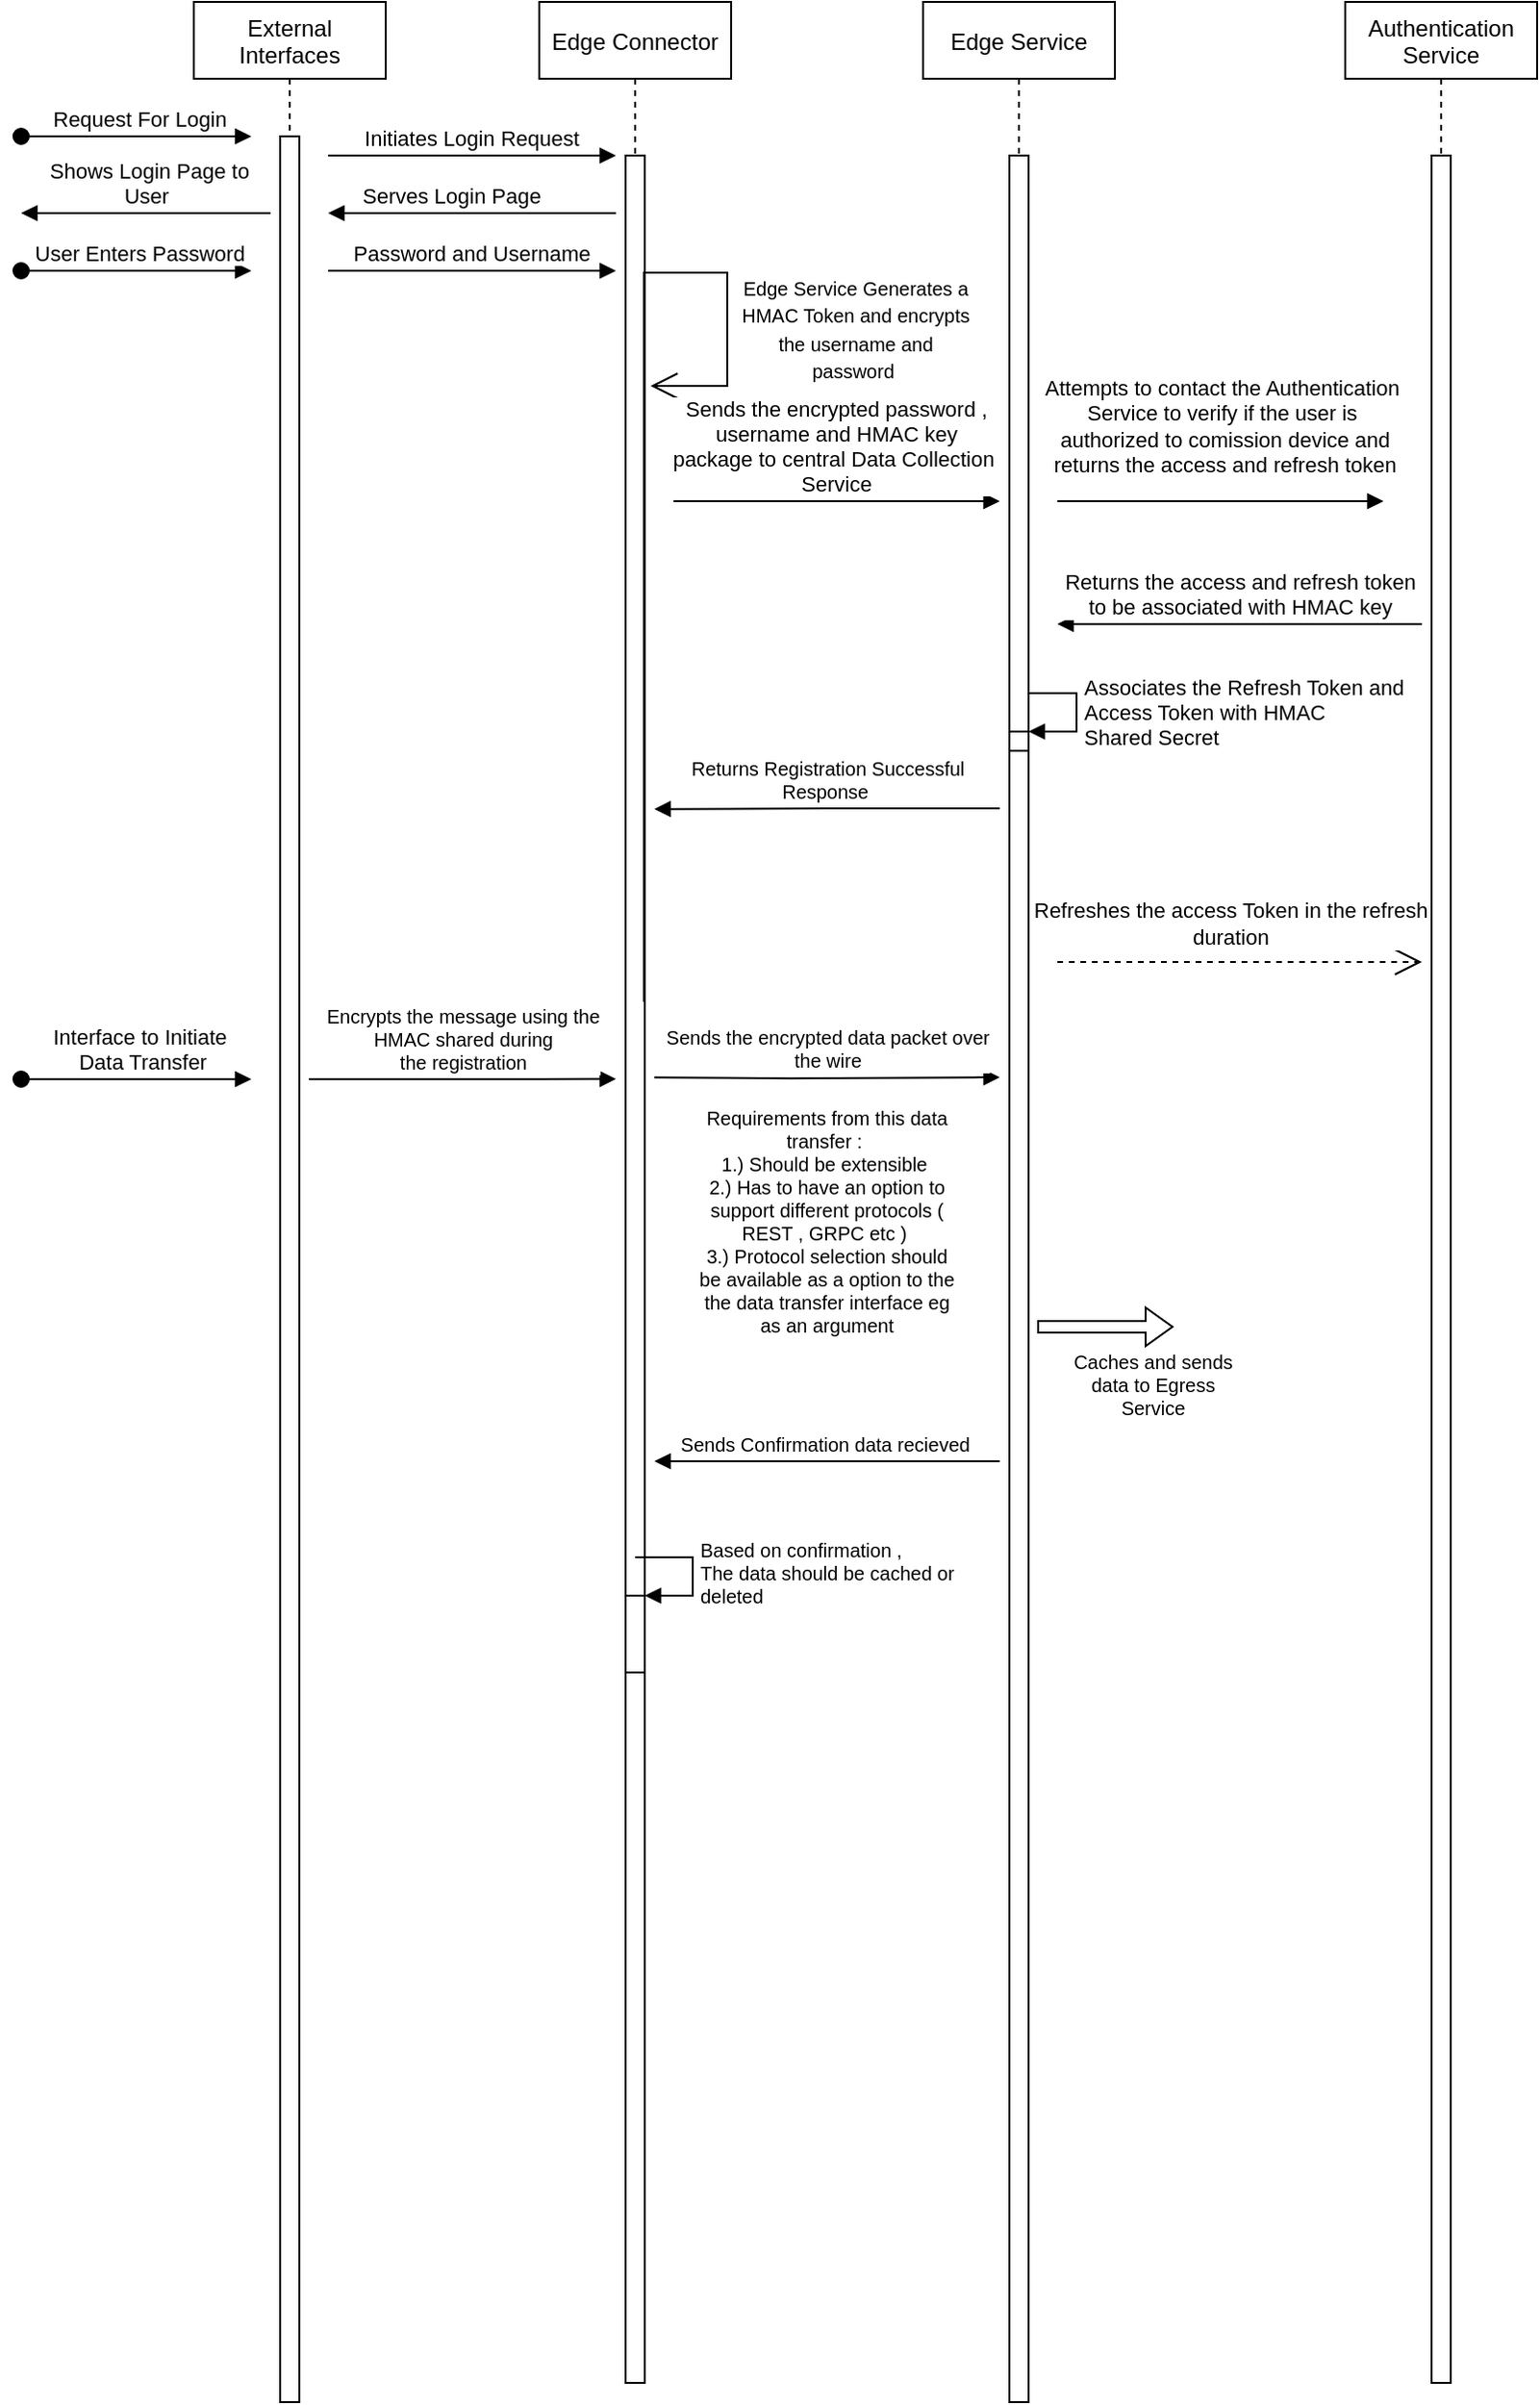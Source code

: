 <mxfile version="15.4.1" type="github">
  <diagram id="kgpKYQtTHZ0yAKxKKP6v" name="Page-1">
    <mxGraphModel dx="981" dy="548" grid="1" gridSize="10" guides="1" tooltips="1" connect="1" arrows="1" fold="1" page="1" pageScale="1" pageWidth="850" pageHeight="1100" math="0" shadow="0">
      <root>
        <mxCell id="0" />
        <mxCell id="1" parent="0" />
        <mxCell id="3nuBFxr9cyL0pnOWT2aG-1" value="External &#xa;Interfaces" style="shape=umlLifeline;perimeter=lifelinePerimeter;container=1;collapsible=0;recursiveResize=0;rounded=0;shadow=0;strokeWidth=1;" parent="1" vertex="1">
          <mxGeometry x="120" y="80" width="100" height="1250" as="geometry" />
        </mxCell>
        <mxCell id="3nuBFxr9cyL0pnOWT2aG-2" value="" style="points=[];perimeter=orthogonalPerimeter;rounded=0;shadow=0;strokeWidth=1;" parent="3nuBFxr9cyL0pnOWT2aG-1" vertex="1">
          <mxGeometry x="45" y="70" width="10" height="1180" as="geometry" />
        </mxCell>
        <mxCell id="3nuBFxr9cyL0pnOWT2aG-3" value="Request For Login" style="verticalAlign=bottom;startArrow=oval;endArrow=block;startSize=8;shadow=0;strokeWidth=1;" parent="3nuBFxr9cyL0pnOWT2aG-1" edge="1">
          <mxGeometry x="0.037" relative="1" as="geometry">
            <mxPoint x="-90" y="70" as="sourcePoint" />
            <mxPoint as="offset" />
            <mxPoint x="30" y="70" as="targetPoint" />
          </mxGeometry>
        </mxCell>
        <mxCell id="LSdL3xvWTVV-aOGhaE8s-8" value="Encrypts the message using the &lt;br&gt;HMAC shared during &lt;br&gt;the registration" style="html=1;verticalAlign=bottom;endArrow=block;rounded=0;fontSize=10;edgeStyle=orthogonalEdgeStyle;entryX=0.4;entryY=0.387;entryDx=0;entryDy=0;entryPerimeter=0;" edge="1" parent="3nuBFxr9cyL0pnOWT2aG-1">
          <mxGeometry width="80" relative="1" as="geometry">
            <mxPoint x="60" y="561" as="sourcePoint" />
            <mxPoint x="220" y="560.88" as="targetPoint" />
            <Array as="points">
              <mxPoint x="180" y="561" />
              <mxPoint x="180" y="561" />
            </Array>
            <mxPoint as="offset" />
          </mxGeometry>
        </mxCell>
        <mxCell id="3nuBFxr9cyL0pnOWT2aG-5" value="Edge Connector" style="shape=umlLifeline;perimeter=lifelinePerimeter;container=1;collapsible=0;recursiveResize=0;rounded=0;shadow=0;strokeWidth=1;" parent="1" vertex="1">
          <mxGeometry x="300" y="80" width="100" height="1240" as="geometry" />
        </mxCell>
        <mxCell id="3nuBFxr9cyL0pnOWT2aG-6" value="" style="points=[];perimeter=orthogonalPerimeter;rounded=0;shadow=0;strokeWidth=1;" parent="3nuBFxr9cyL0pnOWT2aG-5" vertex="1">
          <mxGeometry x="45" y="80" width="10" height="1160" as="geometry" />
        </mxCell>
        <mxCell id="FkkBARwxHouPMtYrCwP6-8" value="" style="endArrow=open;endFill=1;endSize=12;html=1;rounded=0;edgeStyle=orthogonalEdgeStyle;exitX=0.96;exitY=0.38;exitDx=0;exitDy=0;exitPerimeter=0;" parent="3nuBFxr9cyL0pnOWT2aG-5" source="3nuBFxr9cyL0pnOWT2aG-6" edge="1">
          <mxGeometry width="160" relative="1" as="geometry">
            <mxPoint x="60" y="140" as="sourcePoint" />
            <mxPoint x="58" y="200" as="targetPoint" />
            <Array as="points">
              <mxPoint x="98" y="141" />
              <mxPoint x="98" y="200" />
              <mxPoint x="58" y="200" />
            </Array>
          </mxGeometry>
        </mxCell>
        <mxCell id="LSdL3xvWTVV-aOGhaE8s-14" value="" style="html=1;points=[];perimeter=orthogonalPerimeter;fontSize=10;" vertex="1" parent="3nuBFxr9cyL0pnOWT2aG-5">
          <mxGeometry x="45" y="830" width="10" height="40" as="geometry" />
        </mxCell>
        <mxCell id="LSdL3xvWTVV-aOGhaE8s-15" value="Based on confirmation ,&amp;nbsp;&lt;br&gt;The data should be cached or&lt;br&gt;deleted" style="edgeStyle=orthogonalEdgeStyle;html=1;align=left;spacingLeft=2;endArrow=block;rounded=0;entryX=1;entryY=0;fontSize=10;" edge="1" target="LSdL3xvWTVV-aOGhaE8s-14" parent="3nuBFxr9cyL0pnOWT2aG-5">
          <mxGeometry relative="1" as="geometry">
            <mxPoint x="50" y="810" as="sourcePoint" />
            <Array as="points">
              <mxPoint x="80" y="810" />
            </Array>
          </mxGeometry>
        </mxCell>
        <mxCell id="3nuBFxr9cyL0pnOWT2aG-8" value="Initiates Login Request" style="verticalAlign=bottom;endArrow=block;shadow=0;strokeWidth=1;" parent="1" edge="1">
          <mxGeometry relative="1" as="geometry">
            <mxPoint x="190" y="160" as="sourcePoint" />
            <mxPoint x="340" y="160" as="targetPoint" />
          </mxGeometry>
        </mxCell>
        <mxCell id="3nuBFxr9cyL0pnOWT2aG-9" value="Serves Login Page " style="verticalAlign=bottom;endArrow=block;shadow=0;strokeWidth=1;" parent="1" edge="1">
          <mxGeometry x="0.118" relative="1" as="geometry">
            <mxPoint x="340" y="190" as="sourcePoint" />
            <mxPoint x="190" y="190" as="targetPoint" />
            <Array as="points">
              <mxPoint x="250" y="190" />
            </Array>
            <mxPoint as="offset" />
          </mxGeometry>
        </mxCell>
        <mxCell id="FkkBARwxHouPMtYrCwP6-1" value="Edge Service" style="shape=umlLifeline;perimeter=lifelinePerimeter;container=1;collapsible=0;recursiveResize=0;rounded=0;shadow=0;strokeWidth=1;" parent="1" vertex="1">
          <mxGeometry x="500" y="80" width="100" height="1250" as="geometry" />
        </mxCell>
        <mxCell id="FkkBARwxHouPMtYrCwP6-2" value="" style="points=[];perimeter=orthogonalPerimeter;rounded=0;shadow=0;strokeWidth=1;" parent="FkkBARwxHouPMtYrCwP6-1" vertex="1">
          <mxGeometry x="45" y="80" width="10" height="1170" as="geometry" />
        </mxCell>
        <mxCell id="FkkBARwxHouPMtYrCwP6-14" value="Attempts to contact the Authentication&amp;nbsp;&lt;br&gt;Service to verify if the user is&amp;nbsp;&lt;br&gt;authorized to comission device and &lt;br&gt;returns the access and refresh token" style="html=1;verticalAlign=bottom;endArrow=block;rounded=0;edgeStyle=orthogonalEdgeStyle;" parent="FkkBARwxHouPMtYrCwP6-1" edge="1">
          <mxGeometry x="0.015" y="10" width="80" relative="1" as="geometry">
            <mxPoint x="70" y="260" as="sourcePoint" />
            <mxPoint x="240" y="260" as="targetPoint" />
            <mxPoint as="offset" />
          </mxGeometry>
        </mxCell>
        <mxCell id="FkkBARwxHouPMtYrCwP6-18" value="" style="html=1;points=[];perimeter=orthogonalPerimeter;" parent="FkkBARwxHouPMtYrCwP6-1" vertex="1">
          <mxGeometry x="45" y="380" width="10" height="10" as="geometry" />
        </mxCell>
        <mxCell id="FkkBARwxHouPMtYrCwP6-19" value="Associates the Refresh Token and&amp;nbsp;&lt;br&gt;Access Token with HMAC &lt;br&gt;Shared Secret" style="edgeStyle=orthogonalEdgeStyle;html=1;align=left;spacingLeft=2;endArrow=block;rounded=0;entryX=1;entryY=0;" parent="FkkBARwxHouPMtYrCwP6-1" target="FkkBARwxHouPMtYrCwP6-18" edge="1">
          <mxGeometry x="0.72" relative="1" as="geometry">
            <mxPoint x="55" y="540" as="sourcePoint" />
            <Array as="points">
              <mxPoint x="55" y="360" />
              <mxPoint x="80" y="360" />
              <mxPoint x="80" y="380" />
            </Array>
            <mxPoint as="offset" />
          </mxGeometry>
        </mxCell>
        <mxCell id="sv6BP4Xr33kIk13RxKn6-1" value="Refreshes the access Token in the refresh &lt;br&gt;duration" style="endArrow=open;endSize=12;dashed=1;html=1;rounded=0;edgeStyle=orthogonalEdgeStyle;" parent="FkkBARwxHouPMtYrCwP6-1" edge="1">
          <mxGeometry x="-0.053" y="20" width="160" relative="1" as="geometry">
            <mxPoint x="70" y="500" as="sourcePoint" />
            <mxPoint x="260" y="500" as="targetPoint" />
            <mxPoint as="offset" />
            <Array as="points">
              <mxPoint x="70" y="500" />
              <mxPoint x="266" y="500" />
            </Array>
          </mxGeometry>
        </mxCell>
        <mxCell id="FkkBARwxHouPMtYrCwP6-3" value="Shows Login Page to &#xa;User " style="verticalAlign=bottom;endArrow=block;shadow=0;strokeWidth=1;" parent="1" edge="1">
          <mxGeometry x="-0.031" relative="1" as="geometry">
            <mxPoint x="160" y="190" as="sourcePoint" />
            <mxPoint x="30" y="190" as="targetPoint" />
            <Array as="points">
              <mxPoint x="65" y="190" />
            </Array>
            <mxPoint as="offset" />
          </mxGeometry>
        </mxCell>
        <mxCell id="FkkBARwxHouPMtYrCwP6-5" value="User Enters Password" style="verticalAlign=bottom;startArrow=oval;endArrow=block;startSize=8;shadow=0;strokeWidth=1;" parent="1" edge="1">
          <mxGeometry x="0.037" relative="1" as="geometry">
            <mxPoint x="30" y="220" as="sourcePoint" />
            <mxPoint x="150" y="220" as="targetPoint" />
            <mxPoint as="offset" />
          </mxGeometry>
        </mxCell>
        <mxCell id="FkkBARwxHouPMtYrCwP6-7" value="Password and Username" style="verticalAlign=bottom;endArrow=block;shadow=0;strokeWidth=1;" parent="1" edge="1">
          <mxGeometry relative="1" as="geometry">
            <mxPoint x="190" y="220" as="sourcePoint" />
            <mxPoint x="340" y="220" as="targetPoint" />
          </mxGeometry>
        </mxCell>
        <mxCell id="FkkBARwxHouPMtYrCwP6-10" value="&lt;font style=&quot;font-size: 10px&quot;&gt;Edge Service Generates a HMAC Token and encrypts the username and password&amp;nbsp;&lt;/font&gt;" style="text;html=1;strokeColor=none;fillColor=none;align=center;verticalAlign=middle;whiteSpace=wrap;rounded=0;" parent="1" vertex="1">
          <mxGeometry x="400" y="210" width="130" height="80" as="geometry" />
        </mxCell>
        <mxCell id="FkkBARwxHouPMtYrCwP6-11" value="Sends the encrypted password , &#xa;username and HMAC key &#xa;package to central Data Collection &#xa;Service" style="verticalAlign=bottom;endArrow=block;shadow=0;strokeWidth=1;" parent="1" edge="1">
          <mxGeometry relative="1" as="geometry">
            <mxPoint x="370" y="340" as="sourcePoint" />
            <mxPoint x="540" y="340" as="targetPoint" />
          </mxGeometry>
        </mxCell>
        <mxCell id="FkkBARwxHouPMtYrCwP6-12" value="Authentication &#xa;Service" style="shape=umlLifeline;perimeter=lifelinePerimeter;container=1;collapsible=0;recursiveResize=0;rounded=0;shadow=0;strokeWidth=1;" parent="1" vertex="1">
          <mxGeometry x="720" y="80" width="100" height="1240" as="geometry" />
        </mxCell>
        <mxCell id="FkkBARwxHouPMtYrCwP6-13" value="" style="points=[];perimeter=orthogonalPerimeter;rounded=0;shadow=0;strokeWidth=1;" parent="FkkBARwxHouPMtYrCwP6-12" vertex="1">
          <mxGeometry x="45" y="80" width="10" height="1160" as="geometry" />
        </mxCell>
        <mxCell id="FkkBARwxHouPMtYrCwP6-15" value="Returns the access and refresh token&lt;br&gt;to be associated with HMAC key" style="html=1;verticalAlign=bottom;endArrow=block;rounded=0;edgeStyle=orthogonalEdgeStyle;" parent="1" edge="1">
          <mxGeometry width="80" relative="1" as="geometry">
            <mxPoint x="760" y="404" as="sourcePoint" />
            <mxPoint x="570" y="404" as="targetPoint" />
          </mxGeometry>
        </mxCell>
        <mxCell id="LSdL3xvWTVV-aOGhaE8s-6" value="Returns Registration Successful&lt;br&gt;&amp;nbsp;Response&amp;nbsp;&amp;nbsp;" style="html=1;verticalAlign=bottom;endArrow=block;rounded=0;fontSize=10;edgeStyle=orthogonalEdgeStyle;entryX=0.6;entryY=0.339;entryDx=0;entryDy=0;entryPerimeter=0;exitX=0.4;exitY=0.336;exitDx=0;exitDy=0;exitPerimeter=0;" edge="1" parent="1" source="FkkBARwxHouPMtYrCwP6-1" target="3nuBFxr9cyL0pnOWT2aG-5">
          <mxGeometry width="80" relative="1" as="geometry">
            <mxPoint x="530" y="600" as="sourcePoint" />
            <mxPoint x="700" y="600" as="targetPoint" />
            <Array as="points">
              <mxPoint x="450" y="500" />
            </Array>
          </mxGeometry>
        </mxCell>
        <mxCell id="LSdL3xvWTVV-aOGhaE8s-7" value="Interface to Initiate&#xa; Data Transfer" style="verticalAlign=bottom;startArrow=oval;endArrow=block;startSize=8;shadow=0;strokeWidth=1;" edge="1" parent="1">
          <mxGeometry x="0.037" relative="1" as="geometry">
            <mxPoint x="30" y="641" as="sourcePoint" />
            <mxPoint x="150" y="641" as="targetPoint" />
            <mxPoint as="offset" />
          </mxGeometry>
        </mxCell>
        <mxCell id="LSdL3xvWTVV-aOGhaE8s-9" value="Sends the encrypted data packet over&lt;br&gt;the wire" style="html=1;verticalAlign=bottom;endArrow=block;rounded=0;fontSize=10;edgeStyle=orthogonalEdgeStyle;entryX=0.4;entryY=0.448;entryDx=0;entryDy=0;entryPerimeter=0;" edge="1" parent="1" target="FkkBARwxHouPMtYrCwP6-1">
          <mxGeometry width="80" relative="1" as="geometry">
            <mxPoint x="360" y="640.12" as="sourcePoint" />
            <mxPoint x="520" y="640.0" as="targetPoint" />
            <Array as="points" />
            <mxPoint as="offset" />
          </mxGeometry>
        </mxCell>
        <mxCell id="LSdL3xvWTVV-aOGhaE8s-10" value="Requirements from this data transfer :&amp;nbsp;&lt;br&gt;1.) Should be extensible&amp;nbsp;&lt;br&gt;2.) Has to have an option to support different protocols ( REST , GRPC etc )&amp;nbsp;&lt;br&gt;3.) Protocol selection should be available as a option to the the data transfer interface eg as an argument" style="text;html=1;strokeColor=none;fillColor=none;align=center;verticalAlign=middle;whiteSpace=wrap;rounded=0;fontSize=10;" vertex="1" parent="1">
          <mxGeometry x="380" y="650" width="140" height="130" as="geometry" />
        </mxCell>
        <mxCell id="LSdL3xvWTVV-aOGhaE8s-11" value="" style="shape=singleArrow;whiteSpace=wrap;html=1;fontSize=10;" vertex="1" parent="1">
          <mxGeometry x="560" y="760" width="70" height="20" as="geometry" />
        </mxCell>
        <mxCell id="LSdL3xvWTVV-aOGhaE8s-12" value="Caches and sends data to Egress Service" style="text;html=1;strokeColor=none;fillColor=none;align=center;verticalAlign=middle;whiteSpace=wrap;rounded=0;fontSize=10;" vertex="1" parent="1">
          <mxGeometry x="570" y="780" width="100" height="40" as="geometry" />
        </mxCell>
        <mxCell id="LSdL3xvWTVV-aOGhaE8s-13" value="Sends Confirmation data recieved&amp;nbsp;" style="html=1;verticalAlign=bottom;endArrow=block;rounded=0;fontSize=10;edgeStyle=orthogonalEdgeStyle;exitX=0.4;exitY=0.608;exitDx=0;exitDy=0;exitPerimeter=0;" edge="1" parent="1" source="FkkBARwxHouPMtYrCwP6-1">
          <mxGeometry width="80" relative="1" as="geometry">
            <mxPoint x="500" y="840" as="sourcePoint" />
            <mxPoint x="360" y="840" as="targetPoint" />
            <Array as="points" />
            <mxPoint as="offset" />
          </mxGeometry>
        </mxCell>
      </root>
    </mxGraphModel>
  </diagram>
</mxfile>
